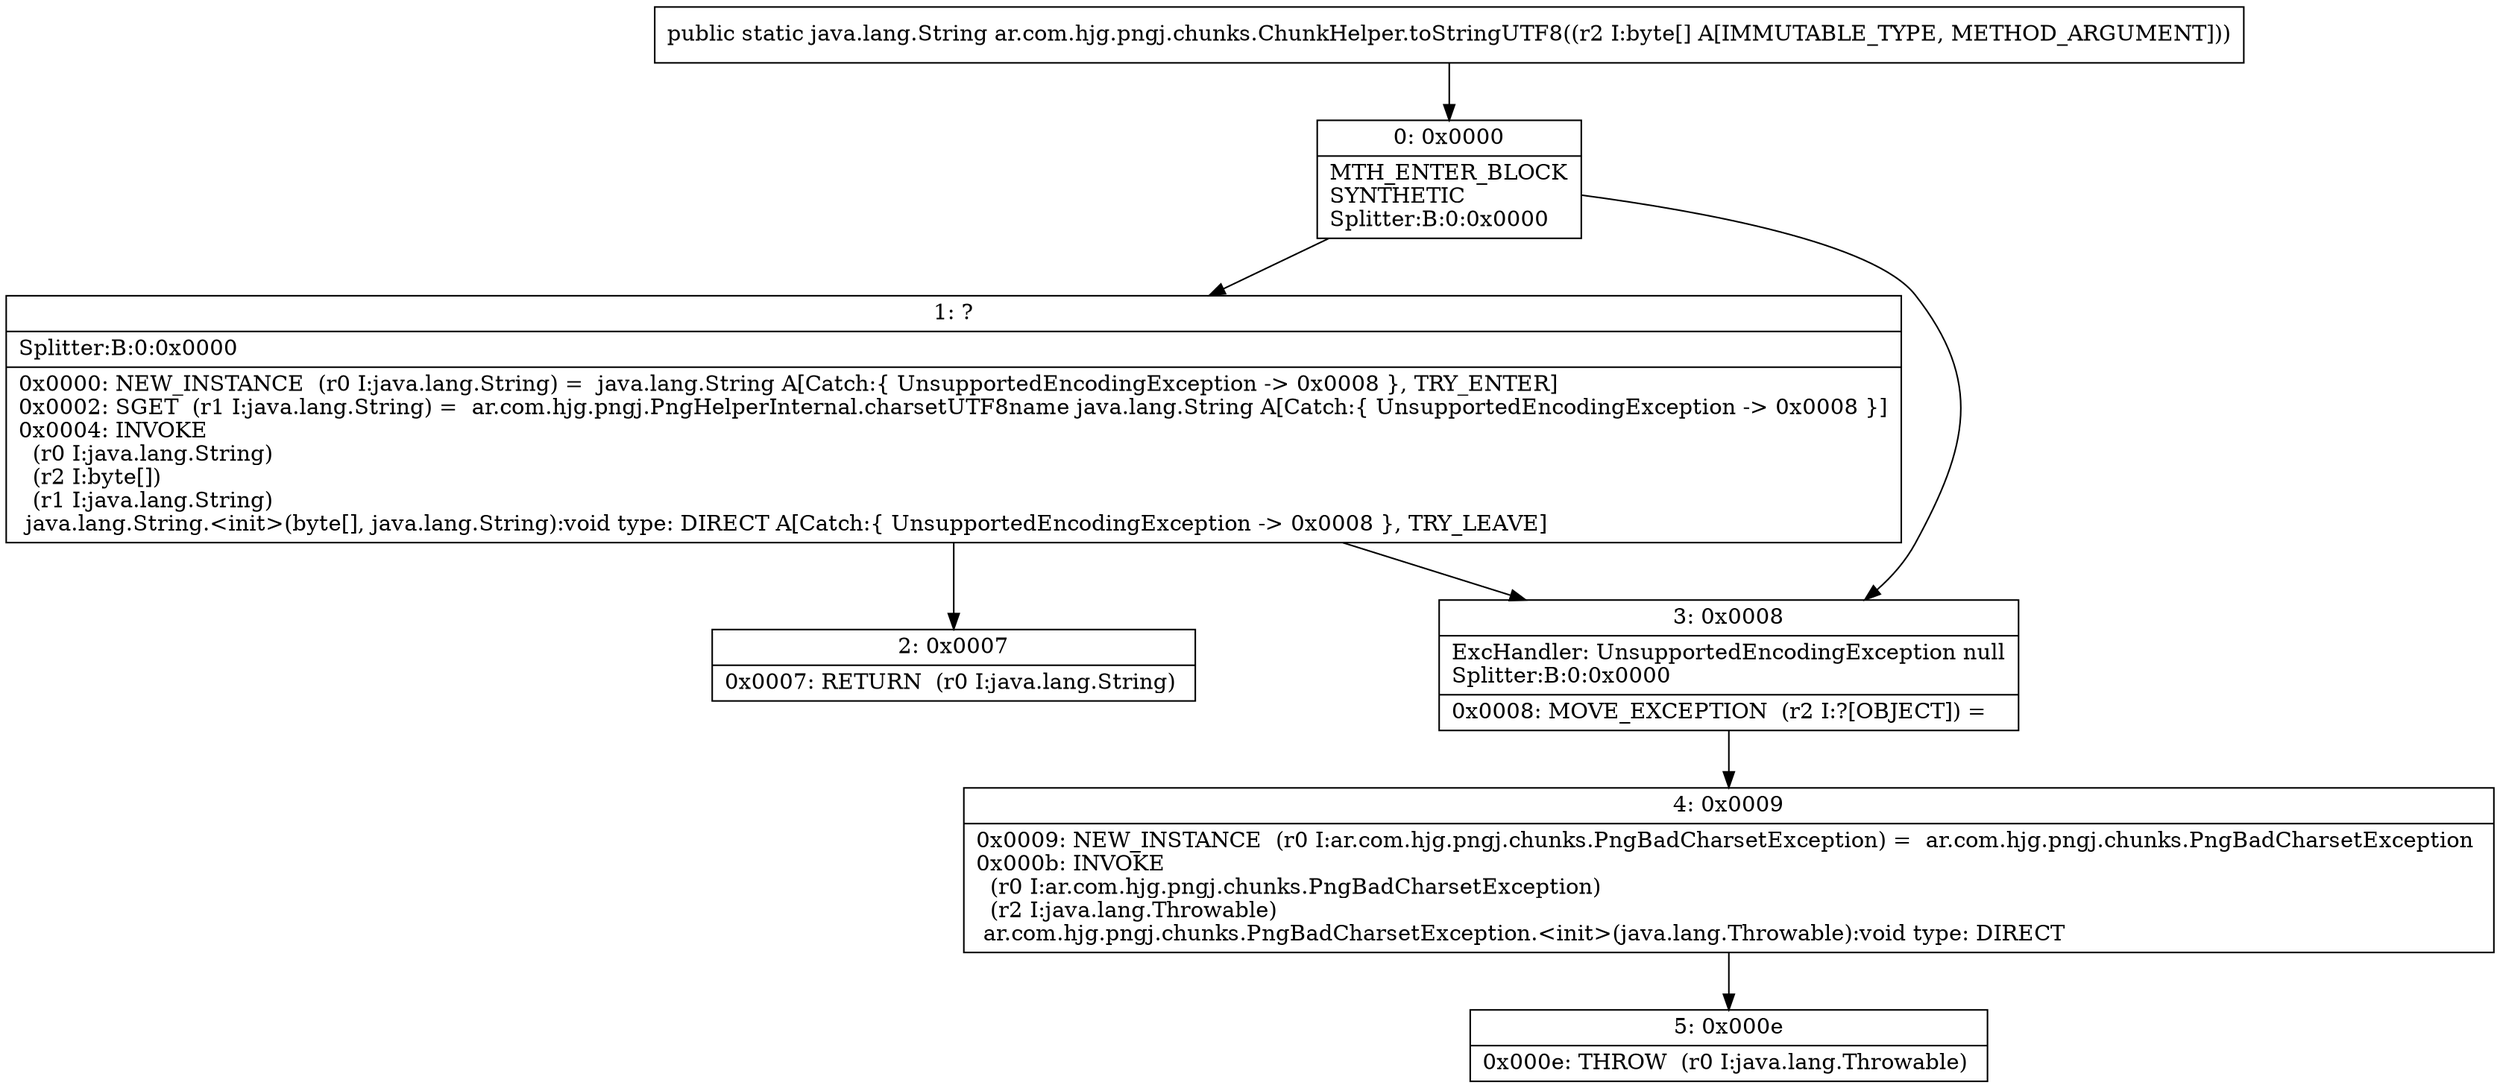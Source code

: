 digraph "CFG forar.com.hjg.pngj.chunks.ChunkHelper.toStringUTF8([B)Ljava\/lang\/String;" {
Node_0 [shape=record,label="{0\:\ 0x0000|MTH_ENTER_BLOCK\lSYNTHETIC\lSplitter:B:0:0x0000\l}"];
Node_1 [shape=record,label="{1\:\ ?|Splitter:B:0:0x0000\l|0x0000: NEW_INSTANCE  (r0 I:java.lang.String) =  java.lang.String A[Catch:\{ UnsupportedEncodingException \-\> 0x0008 \}, TRY_ENTER]\l0x0002: SGET  (r1 I:java.lang.String) =  ar.com.hjg.pngj.PngHelperInternal.charsetUTF8name java.lang.String A[Catch:\{ UnsupportedEncodingException \-\> 0x0008 \}]\l0x0004: INVOKE  \l  (r0 I:java.lang.String)\l  (r2 I:byte[])\l  (r1 I:java.lang.String)\l java.lang.String.\<init\>(byte[], java.lang.String):void type: DIRECT A[Catch:\{ UnsupportedEncodingException \-\> 0x0008 \}, TRY_LEAVE]\l}"];
Node_2 [shape=record,label="{2\:\ 0x0007|0x0007: RETURN  (r0 I:java.lang.String) \l}"];
Node_3 [shape=record,label="{3\:\ 0x0008|ExcHandler: UnsupportedEncodingException null\lSplitter:B:0:0x0000\l|0x0008: MOVE_EXCEPTION  (r2 I:?[OBJECT]) =  \l}"];
Node_4 [shape=record,label="{4\:\ 0x0009|0x0009: NEW_INSTANCE  (r0 I:ar.com.hjg.pngj.chunks.PngBadCharsetException) =  ar.com.hjg.pngj.chunks.PngBadCharsetException \l0x000b: INVOKE  \l  (r0 I:ar.com.hjg.pngj.chunks.PngBadCharsetException)\l  (r2 I:java.lang.Throwable)\l ar.com.hjg.pngj.chunks.PngBadCharsetException.\<init\>(java.lang.Throwable):void type: DIRECT \l}"];
Node_5 [shape=record,label="{5\:\ 0x000e|0x000e: THROW  (r0 I:java.lang.Throwable) \l}"];
MethodNode[shape=record,label="{public static java.lang.String ar.com.hjg.pngj.chunks.ChunkHelper.toStringUTF8((r2 I:byte[] A[IMMUTABLE_TYPE, METHOD_ARGUMENT])) }"];
MethodNode -> Node_0;
Node_0 -> Node_1;
Node_0 -> Node_3;
Node_1 -> Node_2;
Node_1 -> Node_3;
Node_3 -> Node_4;
Node_4 -> Node_5;
}

